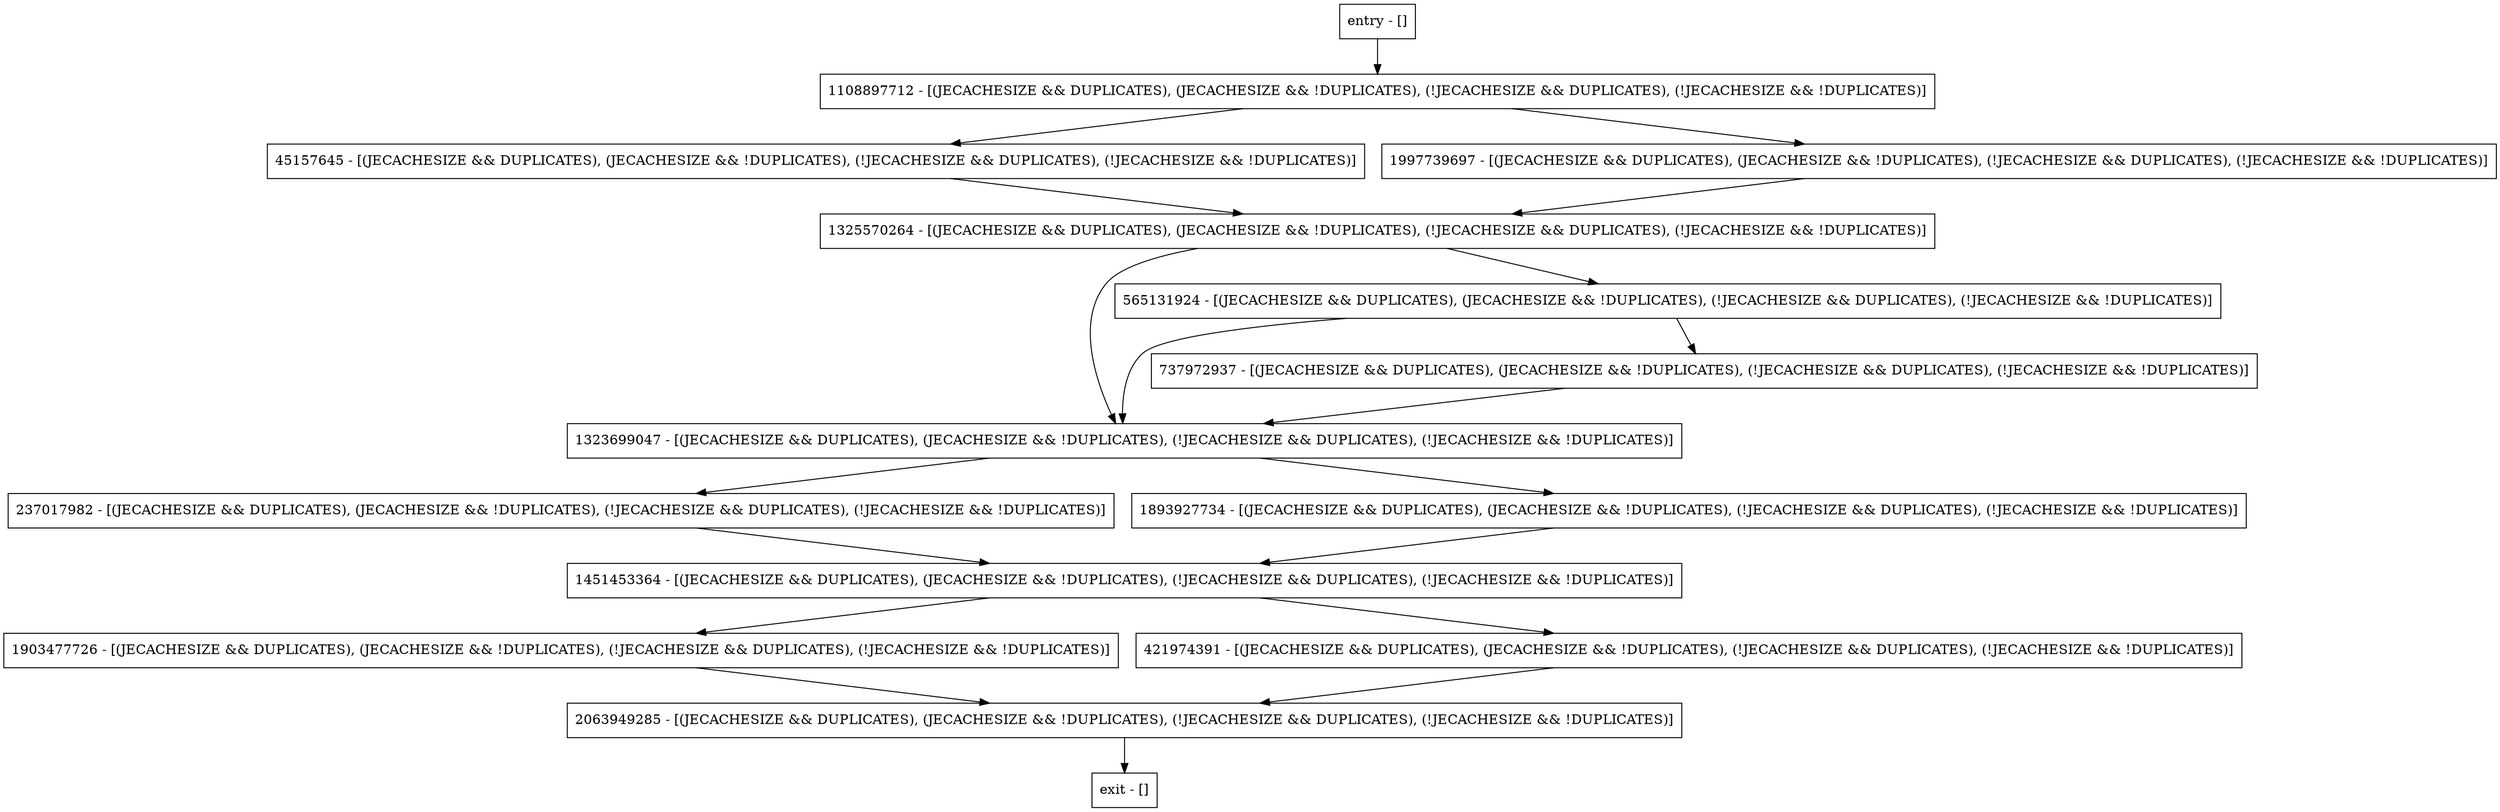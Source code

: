 digraph prepareForUpdate {
node [shape=record];
1108897712 [label="1108897712 - [(JECACHESIZE && DUPLICATES), (JECACHESIZE && !DUPLICATES), (!JECACHESIZE && DUPLICATES), (!JECACHESIZE && !DUPLICATES)]"];
1325570264 [label="1325570264 - [(JECACHESIZE && DUPLICATES), (JECACHESIZE && !DUPLICATES), (!JECACHESIZE && DUPLICATES), (!JECACHESIZE && !DUPLICATES)]"];
2063949285 [label="2063949285 - [(JECACHESIZE && DUPLICATES), (JECACHESIZE && !DUPLICATES), (!JECACHESIZE && DUPLICATES), (!JECACHESIZE && !DUPLICATES)]"];
45157645 [label="45157645 - [(JECACHESIZE && DUPLICATES), (JECACHESIZE && !DUPLICATES), (!JECACHESIZE && DUPLICATES), (!JECACHESIZE && !DUPLICATES)]"];
1323699047 [label="1323699047 - [(JECACHESIZE && DUPLICATES), (JECACHESIZE && !DUPLICATES), (!JECACHESIZE && DUPLICATES), (!JECACHESIZE && !DUPLICATES)]"];
1903477726 [label="1903477726 - [(JECACHESIZE && DUPLICATES), (JECACHESIZE && !DUPLICATES), (!JECACHESIZE && DUPLICATES), (!JECACHESIZE && !DUPLICATES)]"];
737972937 [label="737972937 - [(JECACHESIZE && DUPLICATES), (JECACHESIZE && !DUPLICATES), (!JECACHESIZE && DUPLICATES), (!JECACHESIZE && !DUPLICATES)]"];
entry [label="entry - []"];
exit [label="exit - []"];
1997739697 [label="1997739697 - [(JECACHESIZE && DUPLICATES), (JECACHESIZE && !DUPLICATES), (!JECACHESIZE && DUPLICATES), (!JECACHESIZE && !DUPLICATES)]"];
237017982 [label="237017982 - [(JECACHESIZE && DUPLICATES), (JECACHESIZE && !DUPLICATES), (!JECACHESIZE && DUPLICATES), (!JECACHESIZE && !DUPLICATES)]"];
565131924 [label="565131924 - [(JECACHESIZE && DUPLICATES), (JECACHESIZE && !DUPLICATES), (!JECACHESIZE && DUPLICATES), (!JECACHESIZE && !DUPLICATES)]"];
1893927734 [label="1893927734 - [(JECACHESIZE && DUPLICATES), (JECACHESIZE && !DUPLICATES), (!JECACHESIZE && DUPLICATES), (!JECACHESIZE && !DUPLICATES)]"];
1451453364 [label="1451453364 - [(JECACHESIZE && DUPLICATES), (JECACHESIZE && !DUPLICATES), (!JECACHESIZE && DUPLICATES), (!JECACHESIZE && !DUPLICATES)]"];
421974391 [label="421974391 - [(JECACHESIZE && DUPLICATES), (JECACHESIZE && !DUPLICATES), (!JECACHESIZE && DUPLICATES), (!JECACHESIZE && !DUPLICATES)]"];
entry;
exit;
1108897712 -> 1997739697;
1108897712 -> 45157645;
1325570264 -> 565131924;
1325570264 -> 1323699047;
2063949285 -> exit;
45157645 -> 1325570264;
1323699047 -> 237017982;
1323699047 -> 1893927734;
1903477726 -> 2063949285;
737972937 -> 1323699047;
entry -> 1108897712;
1997739697 -> 1325570264;
237017982 -> 1451453364;
565131924 -> 1323699047;
565131924 -> 737972937;
1893927734 -> 1451453364;
1451453364 -> 1903477726;
1451453364 -> 421974391;
421974391 -> 2063949285;
}
